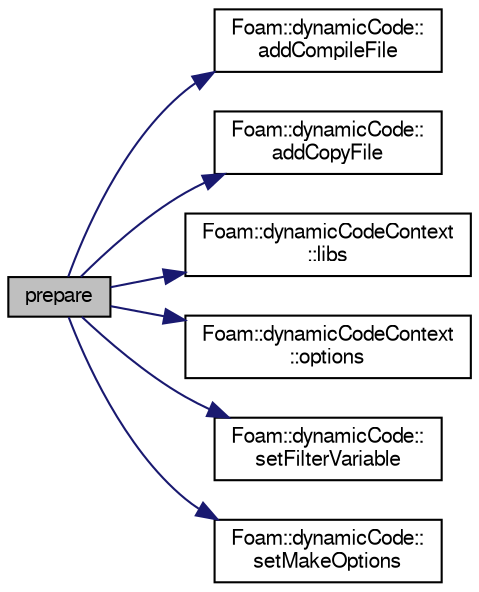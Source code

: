 digraph "prepare"
{
  bgcolor="transparent";
  edge [fontname="FreeSans",fontsize="10",labelfontname="FreeSans",labelfontsize="10"];
  node [fontname="FreeSans",fontsize="10",shape=record];
  rankdir="LR";
  Node1 [label="prepare",height=0.2,width=0.4,color="black", fillcolor="grey75", style="filled" fontcolor="black"];
  Node1 -> Node2 [color="midnightblue",fontsize="10",style="solid",fontname="FreeSans"];
  Node2 [label="Foam::dynamicCode::\laddCompileFile",height=0.2,width=0.4,color="black",URL="$a00573.html#ab932e125a2e17fa04beab188c1781840",tooltip="Add a file template name, which will be found and filtered. "];
  Node1 -> Node3 [color="midnightblue",fontsize="10",style="solid",fontname="FreeSans"];
  Node3 [label="Foam::dynamicCode::\laddCopyFile",height=0.2,width=0.4,color="black",URL="$a00573.html#a3e6d06804baa008db6c1acb729a67335",tooltip="Add a file template name, which will be found and filtered. "];
  Node1 -> Node4 [color="midnightblue",fontsize="10",style="solid",fontname="FreeSans"];
  Node4 [label="Foam::dynamicCodeContext\l::libs",height=0.2,width=0.4,color="black",URL="$a00574.html#a1f1ebb14a599673695847961084ccc4c",tooltip="Return the code-libs. "];
  Node1 -> Node5 [color="midnightblue",fontsize="10",style="solid",fontname="FreeSans"];
  Node5 [label="Foam::dynamicCodeContext\l::options",height=0.2,width=0.4,color="black",URL="$a00574.html#a19eaf3af3ac7d73875d03dff96faf7fb",tooltip="Return the code-options. "];
  Node1 -> Node6 [color="midnightblue",fontsize="10",style="solid",fontname="FreeSans"];
  Node6 [label="Foam::dynamicCode::\lsetFilterVariable",height=0.2,width=0.4,color="black",URL="$a00573.html#a80f44414f16a1884b0be910ab4b85e1c",tooltip="Define a filter variable. "];
  Node1 -> Node7 [color="midnightblue",fontsize="10",style="solid",fontname="FreeSans"];
  Node7 [label="Foam::dynamicCode::\lsetMakeOptions",height=0.2,width=0.4,color="black",URL="$a00573.html#af9654a82113736449bf71b216516e550",tooltip="Define contents for Make/options. "];
}
